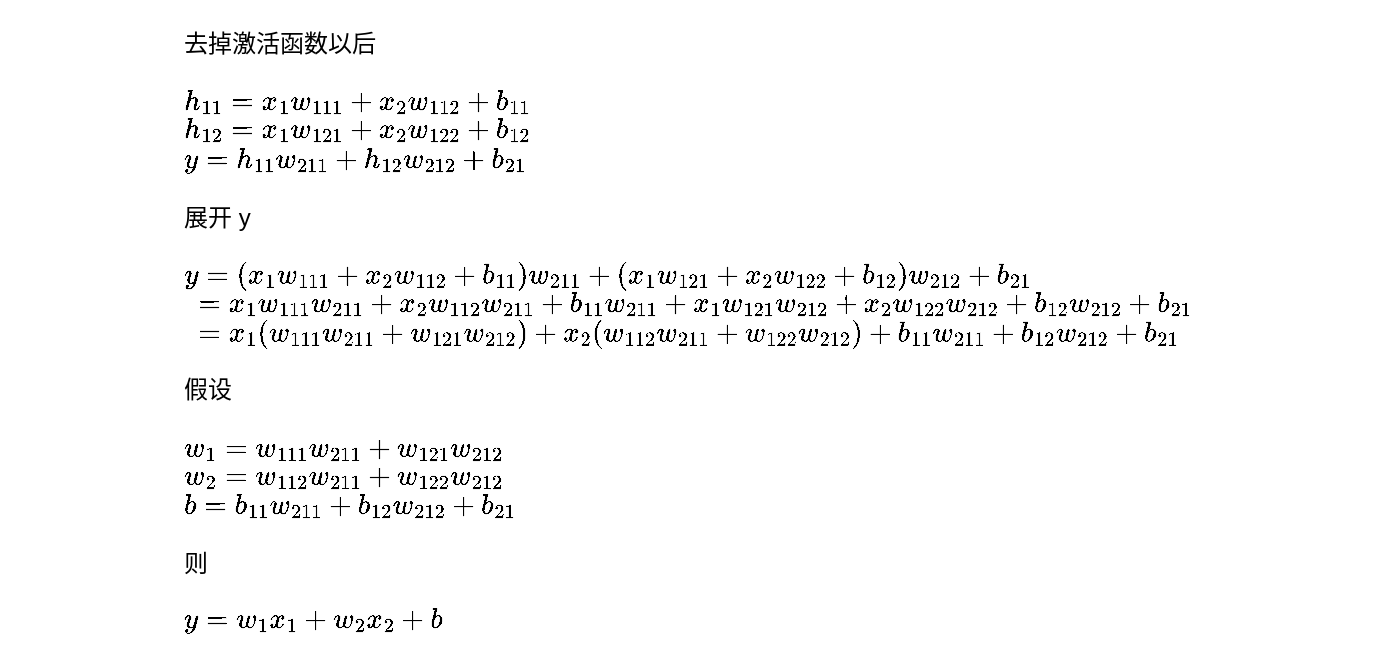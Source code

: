 <mxfile version="12.9.3" type="device"><diagram id="pDBKF5-wue3qJsz323z3" name="Page-1"><mxGraphModel dx="946" dy="611" grid="1" gridSize="10" guides="1" tooltips="1" connect="1" arrows="1" fold="1" page="1" pageScale="1" pageWidth="850" pageHeight="1100" math="1" shadow="0"><root><mxCell id="0"/><mxCell id="1" parent="0"/><mxCell id="I-iXm0NAhSDRcAVFDu75-1" value="&lt;div&gt;&lt;br&gt;&lt;/div&gt;" style="text;html=1;strokeColor=none;fillColor=none;align=center;verticalAlign=middle;whiteSpace=wrap;rounded=0;" parent="1" vertex="1"><mxGeometry x="20" y="120" width="400" height="80" as="geometry"/></mxCell><mxCell id="I-iXm0NAhSDRcAVFDu75-2" value="去掉激活函数以后&lt;br&gt;&lt;br&gt;`h_11 = x_1 w_111 + x_2 w_112 + b_11`&lt;br&gt;&lt;div&gt;`h_12 = x_1 w_121 + x_2 w_122 + b_12`&lt;/div&gt;&lt;div&gt;&lt;span&gt;`y = h_11 w_211 + h_12 w_212 + b_21`&lt;/span&gt;&lt;/div&gt;&lt;div&gt;&lt;span&gt;&lt;br&gt;&lt;/span&gt;&lt;/div&gt;&lt;div&gt;&lt;span&gt;展开 y&lt;/span&gt;&lt;/div&gt;&lt;div&gt;&lt;span&gt;&lt;br&gt;&lt;/span&gt;&lt;/div&gt;&lt;div&gt;&lt;div&gt;`y = (x_1 w_111 + x_2 w_112 + b_11) w_211 + (x_1 w_121 + x_2 w_122 + b_12) w_212 + b_21`&lt;/div&gt;&lt;/div&gt;&lt;div&gt;&amp;nbsp; `= x_1 w_111 w_211 + x_2 w_112 w_211 + b_11 w_211 + x_1 w_121 w_212 + x_2 w_122 w_212 + b_12 w_212 + b_21`&lt;/div&gt;&lt;div&gt;&amp;nbsp; `= x_1 (w_111 w_211 + w_121 w_212) + x_2 (w_112 w_211 + w_122 w_212) + b_11 w_211 + b_12 w_212 + b_21`&lt;br&gt;&lt;/div&gt;&lt;div&gt;&lt;br&gt;&lt;/div&gt;&lt;div&gt;假设&lt;/div&gt;&lt;div&gt;&lt;br&gt;&lt;/div&gt;&lt;div&gt;`w_1 = w_111 w_211 + w_121 w_212`&lt;br&gt;&lt;/div&gt;&lt;div&gt;`w_2 = w_112 w_211 + w_122 w_212`&lt;br&gt;&lt;/div&gt;&lt;div&gt;`b = b_11 w_211 + b_12 w_212 + b_21`&lt;br&gt;&lt;br&gt;则&lt;/div&gt;&lt;div&gt;&lt;br&gt;&lt;/div&gt;&lt;div&gt;`y = w_1 x_1 + w_2 x_2 + b`&lt;/div&gt;&lt;div&gt;&lt;/div&gt;" style="text;html=1;strokeColor=none;fillColor=none;align=left;verticalAlign=middle;whiteSpace=wrap;rounded=0;" parent="1" vertex="1"><mxGeometry x="110" y="110" width="600" height="320" as="geometry"/></mxCell></root></mxGraphModel></diagram></mxfile>
